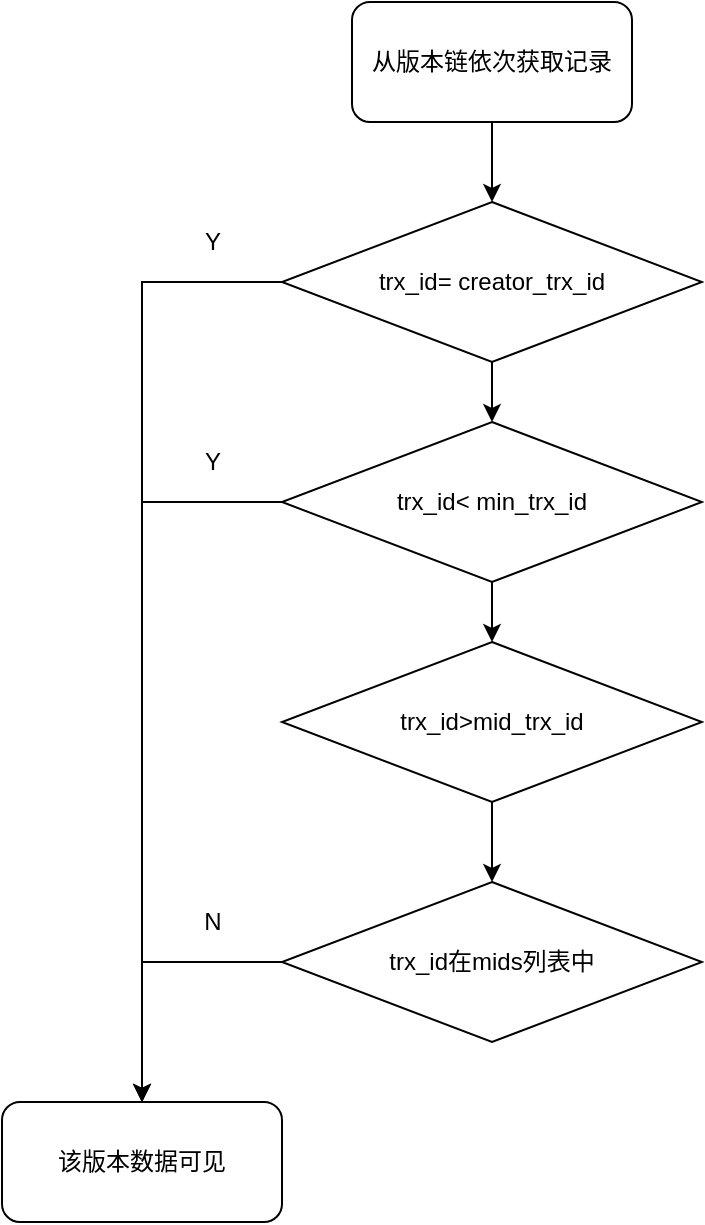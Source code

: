 <mxfile version="15.0.6" type="github">
  <diagram id="CSZVZyFVIdbadKbM7uaS" name="Page-1">
    <mxGraphModel dx="1426" dy="771" grid="1" gridSize="10" guides="1" tooltips="1" connect="1" arrows="1" fold="1" page="1" pageScale="1" pageWidth="827" pageHeight="1169" math="0" shadow="0">
      <root>
        <mxCell id="0" />
        <mxCell id="1" parent="0" />
        <mxCell id="Ul4053_IAkG8oYqvmwzx-12" value="" style="edgeStyle=orthogonalEdgeStyle;rounded=0;orthogonalLoop=1;jettySize=auto;html=1;" edge="1" parent="1" source="Ul4053_IAkG8oYqvmwzx-2" target="Ul4053_IAkG8oYqvmwzx-3">
          <mxGeometry relative="1" as="geometry" />
        </mxCell>
        <mxCell id="Ul4053_IAkG8oYqvmwzx-15" style="edgeStyle=orthogonalEdgeStyle;rounded=0;orthogonalLoop=1;jettySize=auto;html=1;exitX=0;exitY=0.5;exitDx=0;exitDy=0;entryX=0.5;entryY=0;entryDx=0;entryDy=0;" edge="1" parent="1" source="Ul4053_IAkG8oYqvmwzx-2" target="Ul4053_IAkG8oYqvmwzx-10">
          <mxGeometry relative="1" as="geometry" />
        </mxCell>
        <mxCell id="Ul4053_IAkG8oYqvmwzx-2" value="trx_id=&lt;span style=&quot;box-sizing: border-box ; outline: 0px ; overflow-wrap: break-word&quot;&gt;&amp;nbsp;creator_trx_id&lt;/span&gt;" style="rhombus;whiteSpace=wrap;html=1;" vertex="1" parent="1">
          <mxGeometry x="175" y="300" width="210" height="80" as="geometry" />
        </mxCell>
        <mxCell id="Ul4053_IAkG8oYqvmwzx-13" value="" style="edgeStyle=orthogonalEdgeStyle;rounded=0;orthogonalLoop=1;jettySize=auto;html=1;" edge="1" parent="1" source="Ul4053_IAkG8oYqvmwzx-3" target="Ul4053_IAkG8oYqvmwzx-4">
          <mxGeometry relative="1" as="geometry" />
        </mxCell>
        <mxCell id="Ul4053_IAkG8oYqvmwzx-17" style="edgeStyle=orthogonalEdgeStyle;rounded=0;orthogonalLoop=1;jettySize=auto;html=1;exitX=0;exitY=0.5;exitDx=0;exitDy=0;entryX=0.5;entryY=0;entryDx=0;entryDy=0;endArrow=classic;endFill=1;" edge="1" parent="1" source="Ul4053_IAkG8oYqvmwzx-3" target="Ul4053_IAkG8oYqvmwzx-10">
          <mxGeometry relative="1" as="geometry" />
        </mxCell>
        <mxCell id="Ul4053_IAkG8oYqvmwzx-3" value="trx_id&amp;lt;&lt;span style=&quot;box-sizing: border-box ; outline: 0px ; overflow-wrap: break-word&quot;&gt;&amp;nbsp;min_trx_id&lt;/span&gt;" style="rhombus;whiteSpace=wrap;html=1;" vertex="1" parent="1">
          <mxGeometry x="175" y="410" width="210" height="80" as="geometry" />
        </mxCell>
        <mxCell id="Ul4053_IAkG8oYqvmwzx-14" value="" style="edgeStyle=orthogonalEdgeStyle;rounded=0;orthogonalLoop=1;jettySize=auto;html=1;" edge="1" parent="1" source="Ul4053_IAkG8oYqvmwzx-4" target="Ul4053_IAkG8oYqvmwzx-5">
          <mxGeometry relative="1" as="geometry" />
        </mxCell>
        <mxCell id="Ul4053_IAkG8oYqvmwzx-4" value="trx_id&amp;gt;&lt;span style=&quot;box-sizing: border-box ; outline: 0px ; overflow-wrap: break-word&quot;&gt;mid_trx_id&lt;/span&gt;" style="rhombus;whiteSpace=wrap;html=1;" vertex="1" parent="1">
          <mxGeometry x="175" y="520" width="210" height="80" as="geometry" />
        </mxCell>
        <mxCell id="Ul4053_IAkG8oYqvmwzx-18" style="edgeStyle=orthogonalEdgeStyle;rounded=0;orthogonalLoop=1;jettySize=auto;html=1;exitX=0;exitY=0.5;exitDx=0;exitDy=0;entryX=0.5;entryY=0;entryDx=0;entryDy=0;endArrow=classic;endFill=1;" edge="1" parent="1" source="Ul4053_IAkG8oYqvmwzx-5" target="Ul4053_IAkG8oYqvmwzx-10">
          <mxGeometry relative="1" as="geometry" />
        </mxCell>
        <mxCell id="Ul4053_IAkG8oYqvmwzx-5" value="trx_id在mids列表中" style="rhombus;whiteSpace=wrap;html=1;" vertex="1" parent="1">
          <mxGeometry x="175" y="640" width="210" height="80" as="geometry" />
        </mxCell>
        <mxCell id="Ul4053_IAkG8oYqvmwzx-11" value="" style="edgeStyle=orthogonalEdgeStyle;rounded=0;orthogonalLoop=1;jettySize=auto;html=1;" edge="1" parent="1" source="Ul4053_IAkG8oYqvmwzx-7" target="Ul4053_IAkG8oYqvmwzx-2">
          <mxGeometry relative="1" as="geometry" />
        </mxCell>
        <mxCell id="Ul4053_IAkG8oYqvmwzx-7" value="&lt;span&gt;从版本链依次获取记录&lt;/span&gt;" style="rounded=1;whiteSpace=wrap;html=1;" vertex="1" parent="1">
          <mxGeometry x="210" y="200" width="140" height="60" as="geometry" />
        </mxCell>
        <mxCell id="Ul4053_IAkG8oYqvmwzx-10" value="该版本数据可见" style="rounded=1;whiteSpace=wrap;html=1;" vertex="1" parent="1">
          <mxGeometry x="35" y="750" width="140" height="60" as="geometry" />
        </mxCell>
        <mxCell id="Ul4053_IAkG8oYqvmwzx-19" value="Y" style="text;html=1;align=center;verticalAlign=middle;resizable=0;points=[];autosize=1;strokeColor=none;fillColor=none;" vertex="1" parent="1">
          <mxGeometry x="130" y="310" width="20" height="20" as="geometry" />
        </mxCell>
        <mxCell id="Ul4053_IAkG8oYqvmwzx-20" value="Y" style="text;html=1;align=center;verticalAlign=middle;resizable=0;points=[];autosize=1;strokeColor=none;fillColor=none;" vertex="1" parent="1">
          <mxGeometry x="130" y="420" width="20" height="20" as="geometry" />
        </mxCell>
        <mxCell id="Ul4053_IAkG8oYqvmwzx-21" value="N" style="text;html=1;align=center;verticalAlign=middle;resizable=0;points=[];autosize=1;strokeColor=none;fillColor=none;" vertex="1" parent="1">
          <mxGeometry x="130" y="650" width="20" height="20" as="geometry" />
        </mxCell>
      </root>
    </mxGraphModel>
  </diagram>
</mxfile>
